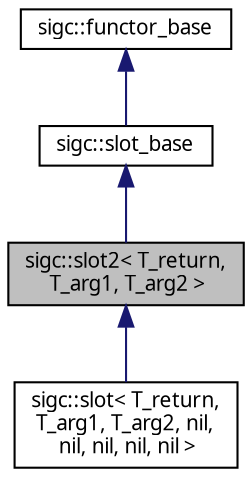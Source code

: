 digraph "sigc::slot2&lt; T_return, T_arg1, T_arg2 &gt;"
{
  edge [fontname="Sans",fontsize="10",labelfontname="Sans",labelfontsize="10"];
  node [fontname="Sans",fontsize="10",shape=record];
  Node1 [label="sigc::slot2\< T_return,\l T_arg1, T_arg2 \>",height=0.2,width=0.4,color="black", fillcolor="grey75", style="filled" fontcolor="black"];
  Node2 -> Node1 [dir="back",color="midnightblue",fontsize="10",style="solid",fontname="Sans"];
  Node2 [label="sigc::slot_base",height=0.2,width=0.4,color="black", fillcolor="white", style="filled",URL="$classsigc_1_1slot__base.html",tooltip="Base type for slots."];
  Node3 -> Node2 [dir="back",color="midnightblue",fontsize="10",style="solid",fontname="Sans"];
  Node3 [label="sigc::functor_base",height=0.2,width=0.4,color="black", fillcolor="white", style="filled",URL="$structsigc_1_1functor__base.html",tooltip="A hint to the compiler."];
  Node1 -> Node4 [dir="back",color="midnightblue",fontsize="10",style="solid",fontname="Sans"];
  Node4 [label="sigc::slot\< T_return,\l T_arg1, T_arg2, nil,\l nil, nil, nil, nil \>",height=0.2,width=0.4,color="black", fillcolor="white", style="filled",URL="$classsigc_1_1slot_3_01T__return_00_01T__arg1_00_01T__arg2_00_01nil_00_01nil_00_01nil_00_01nil_00_01nil_01_4.html",tooltip="Convenience wrapper for the numbered sigc::slot2 template."];
}
